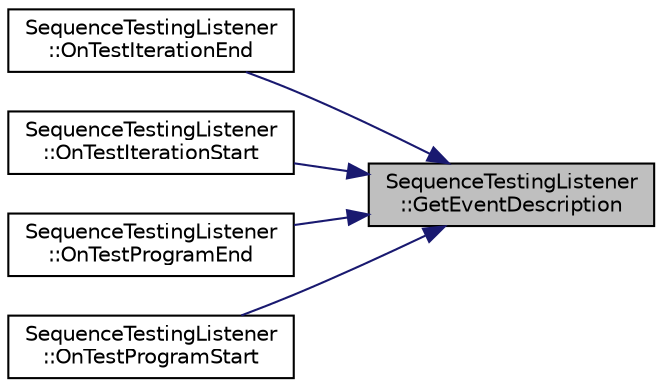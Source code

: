 digraph "SequenceTestingListener::GetEventDescription"
{
 // LATEX_PDF_SIZE
  bgcolor="transparent";
  edge [fontname="Helvetica",fontsize="10",labelfontname="Helvetica",labelfontsize="10"];
  node [fontname="Helvetica",fontsize="10",shape=record];
  rankdir="RL";
  Node1 [label="SequenceTestingListener\l::GetEventDescription",height=0.2,width=0.4,color="black", fillcolor="grey75", style="filled", fontcolor="black",tooltip=" "];
  Node1 -> Node2 [dir="back",color="midnightblue",fontsize="10",style="solid",fontname="Helvetica"];
  Node2 [label="SequenceTestingListener\l::OnTestIterationEnd",height=0.2,width=0.4,color="black",URL="$classSequenceTestingListener.html#ae3a4e15e6c811a7b70992669d659e11e",tooltip=" "];
  Node1 -> Node3 [dir="back",color="midnightblue",fontsize="10",style="solid",fontname="Helvetica"];
  Node3 [label="SequenceTestingListener\l::OnTestIterationStart",height=0.2,width=0.4,color="black",URL="$classSequenceTestingListener.html#a31ffb1bb77e88fff266511b1d8427e20",tooltip=" "];
  Node1 -> Node4 [dir="back",color="midnightblue",fontsize="10",style="solid",fontname="Helvetica"];
  Node4 [label="SequenceTestingListener\l::OnTestProgramEnd",height=0.2,width=0.4,color="black",URL="$classSequenceTestingListener.html#a506077b57a6789daf900e61285a58d8a",tooltip=" "];
  Node1 -> Node5 [dir="back",color="midnightblue",fontsize="10",style="solid",fontname="Helvetica"];
  Node5 [label="SequenceTestingListener\l::OnTestProgramStart",height=0.2,width=0.4,color="black",URL="$classSequenceTestingListener.html#a2dcf940322a480b210d8e5e934dd0a79",tooltip=" "];
}
